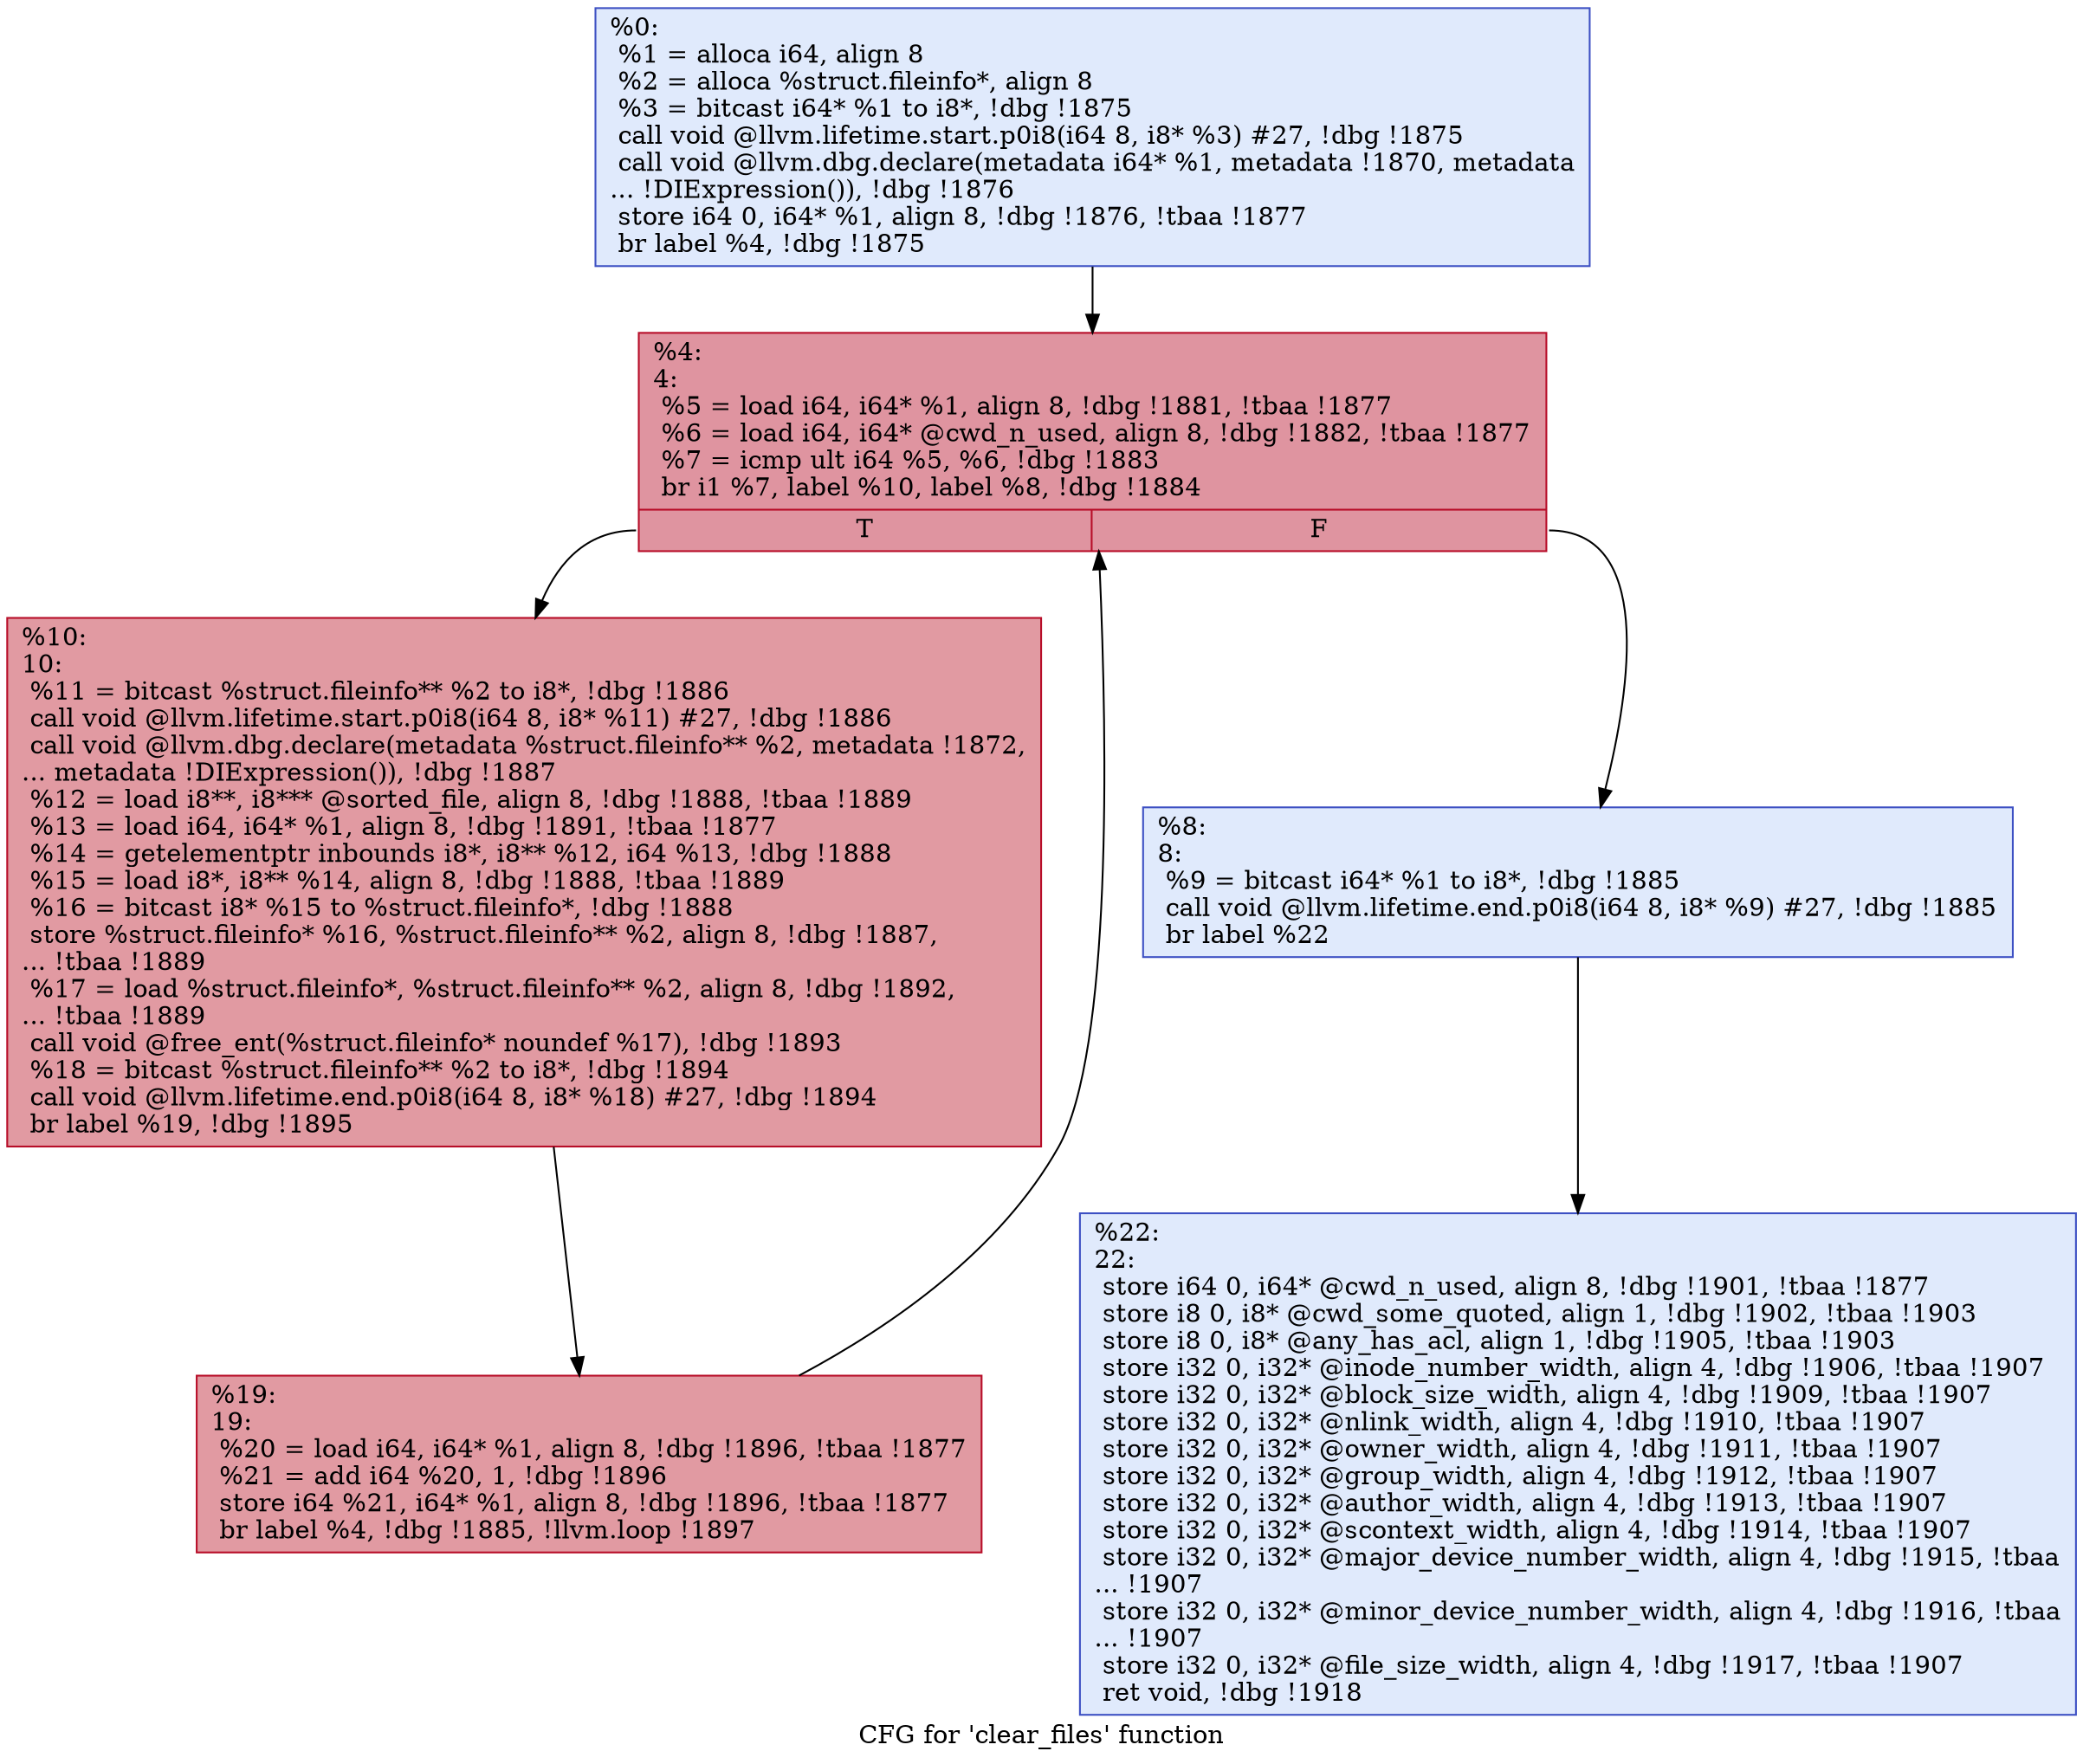 digraph "CFG for 'clear_files' function" {
	label="CFG for 'clear_files' function";

	Node0x1f58b00 [shape=record,color="#3d50c3ff", style=filled, fillcolor="#b9d0f970",label="{%0:\l  %1 = alloca i64, align 8\l  %2 = alloca %struct.fileinfo*, align 8\l  %3 = bitcast i64* %1 to i8*, !dbg !1875\l  call void @llvm.lifetime.start.p0i8(i64 8, i8* %3) #27, !dbg !1875\l  call void @llvm.dbg.declare(metadata i64* %1, metadata !1870, metadata\l... !DIExpression()), !dbg !1876\l  store i64 0, i64* %1, align 8, !dbg !1876, !tbaa !1877\l  br label %4, !dbg !1875\l}"];
	Node0x1f58b00 -> Node0x1f58b90;
	Node0x1f58b90 [shape=record,color="#b70d28ff", style=filled, fillcolor="#b70d2870",label="{%4:\l4:                                                \l  %5 = load i64, i64* %1, align 8, !dbg !1881, !tbaa !1877\l  %6 = load i64, i64* @cwd_n_used, align 8, !dbg !1882, !tbaa !1877\l  %7 = icmp ult i64 %5, %6, !dbg !1883\l  br i1 %7, label %10, label %8, !dbg !1884\l|{<s0>T|<s1>F}}"];
	Node0x1f58b90:s0 -> Node0x1f58c30;
	Node0x1f58b90:s1 -> Node0x1f58be0;
	Node0x1f58be0 [shape=record,color="#3d50c3ff", style=filled, fillcolor="#b9d0f970",label="{%8:\l8:                                                \l  %9 = bitcast i64* %1 to i8*, !dbg !1885\l  call void @llvm.lifetime.end.p0i8(i64 8, i8* %9) #27, !dbg !1885\l  br label %22\l}"];
	Node0x1f58be0 -> Node0x1f58cd0;
	Node0x1f58c30 [shape=record,color="#b70d28ff", style=filled, fillcolor="#bb1b2c70",label="{%10:\l10:                                               \l  %11 = bitcast %struct.fileinfo** %2 to i8*, !dbg !1886\l  call void @llvm.lifetime.start.p0i8(i64 8, i8* %11) #27, !dbg !1886\l  call void @llvm.dbg.declare(metadata %struct.fileinfo** %2, metadata !1872,\l... metadata !DIExpression()), !dbg !1887\l  %12 = load i8**, i8*** @sorted_file, align 8, !dbg !1888, !tbaa !1889\l  %13 = load i64, i64* %1, align 8, !dbg !1891, !tbaa !1877\l  %14 = getelementptr inbounds i8*, i8** %12, i64 %13, !dbg !1888\l  %15 = load i8*, i8** %14, align 8, !dbg !1888, !tbaa !1889\l  %16 = bitcast i8* %15 to %struct.fileinfo*, !dbg !1888\l  store %struct.fileinfo* %16, %struct.fileinfo** %2, align 8, !dbg !1887,\l... !tbaa !1889\l  %17 = load %struct.fileinfo*, %struct.fileinfo** %2, align 8, !dbg !1892,\l... !tbaa !1889\l  call void @free_ent(%struct.fileinfo* noundef %17), !dbg !1893\l  %18 = bitcast %struct.fileinfo** %2 to i8*, !dbg !1894\l  call void @llvm.lifetime.end.p0i8(i64 8, i8* %18) #27, !dbg !1894\l  br label %19, !dbg !1895\l}"];
	Node0x1f58c30 -> Node0x1f58c80;
	Node0x1f58c80 [shape=record,color="#b70d28ff", style=filled, fillcolor="#bb1b2c70",label="{%19:\l19:                                               \l  %20 = load i64, i64* %1, align 8, !dbg !1896, !tbaa !1877\l  %21 = add i64 %20, 1, !dbg !1896\l  store i64 %21, i64* %1, align 8, !dbg !1896, !tbaa !1877\l  br label %4, !dbg !1885, !llvm.loop !1897\l}"];
	Node0x1f58c80 -> Node0x1f58b90;
	Node0x1f58cd0 [shape=record,color="#3d50c3ff", style=filled, fillcolor="#b9d0f970",label="{%22:\l22:                                               \l  store i64 0, i64* @cwd_n_used, align 8, !dbg !1901, !tbaa !1877\l  store i8 0, i8* @cwd_some_quoted, align 1, !dbg !1902, !tbaa !1903\l  store i8 0, i8* @any_has_acl, align 1, !dbg !1905, !tbaa !1903\l  store i32 0, i32* @inode_number_width, align 4, !dbg !1906, !tbaa !1907\l  store i32 0, i32* @block_size_width, align 4, !dbg !1909, !tbaa !1907\l  store i32 0, i32* @nlink_width, align 4, !dbg !1910, !tbaa !1907\l  store i32 0, i32* @owner_width, align 4, !dbg !1911, !tbaa !1907\l  store i32 0, i32* @group_width, align 4, !dbg !1912, !tbaa !1907\l  store i32 0, i32* @author_width, align 4, !dbg !1913, !tbaa !1907\l  store i32 0, i32* @scontext_width, align 4, !dbg !1914, !tbaa !1907\l  store i32 0, i32* @major_device_number_width, align 4, !dbg !1915, !tbaa\l... !1907\l  store i32 0, i32* @minor_device_number_width, align 4, !dbg !1916, !tbaa\l... !1907\l  store i32 0, i32* @file_size_width, align 4, !dbg !1917, !tbaa !1907\l  ret void, !dbg !1918\l}"];
}
